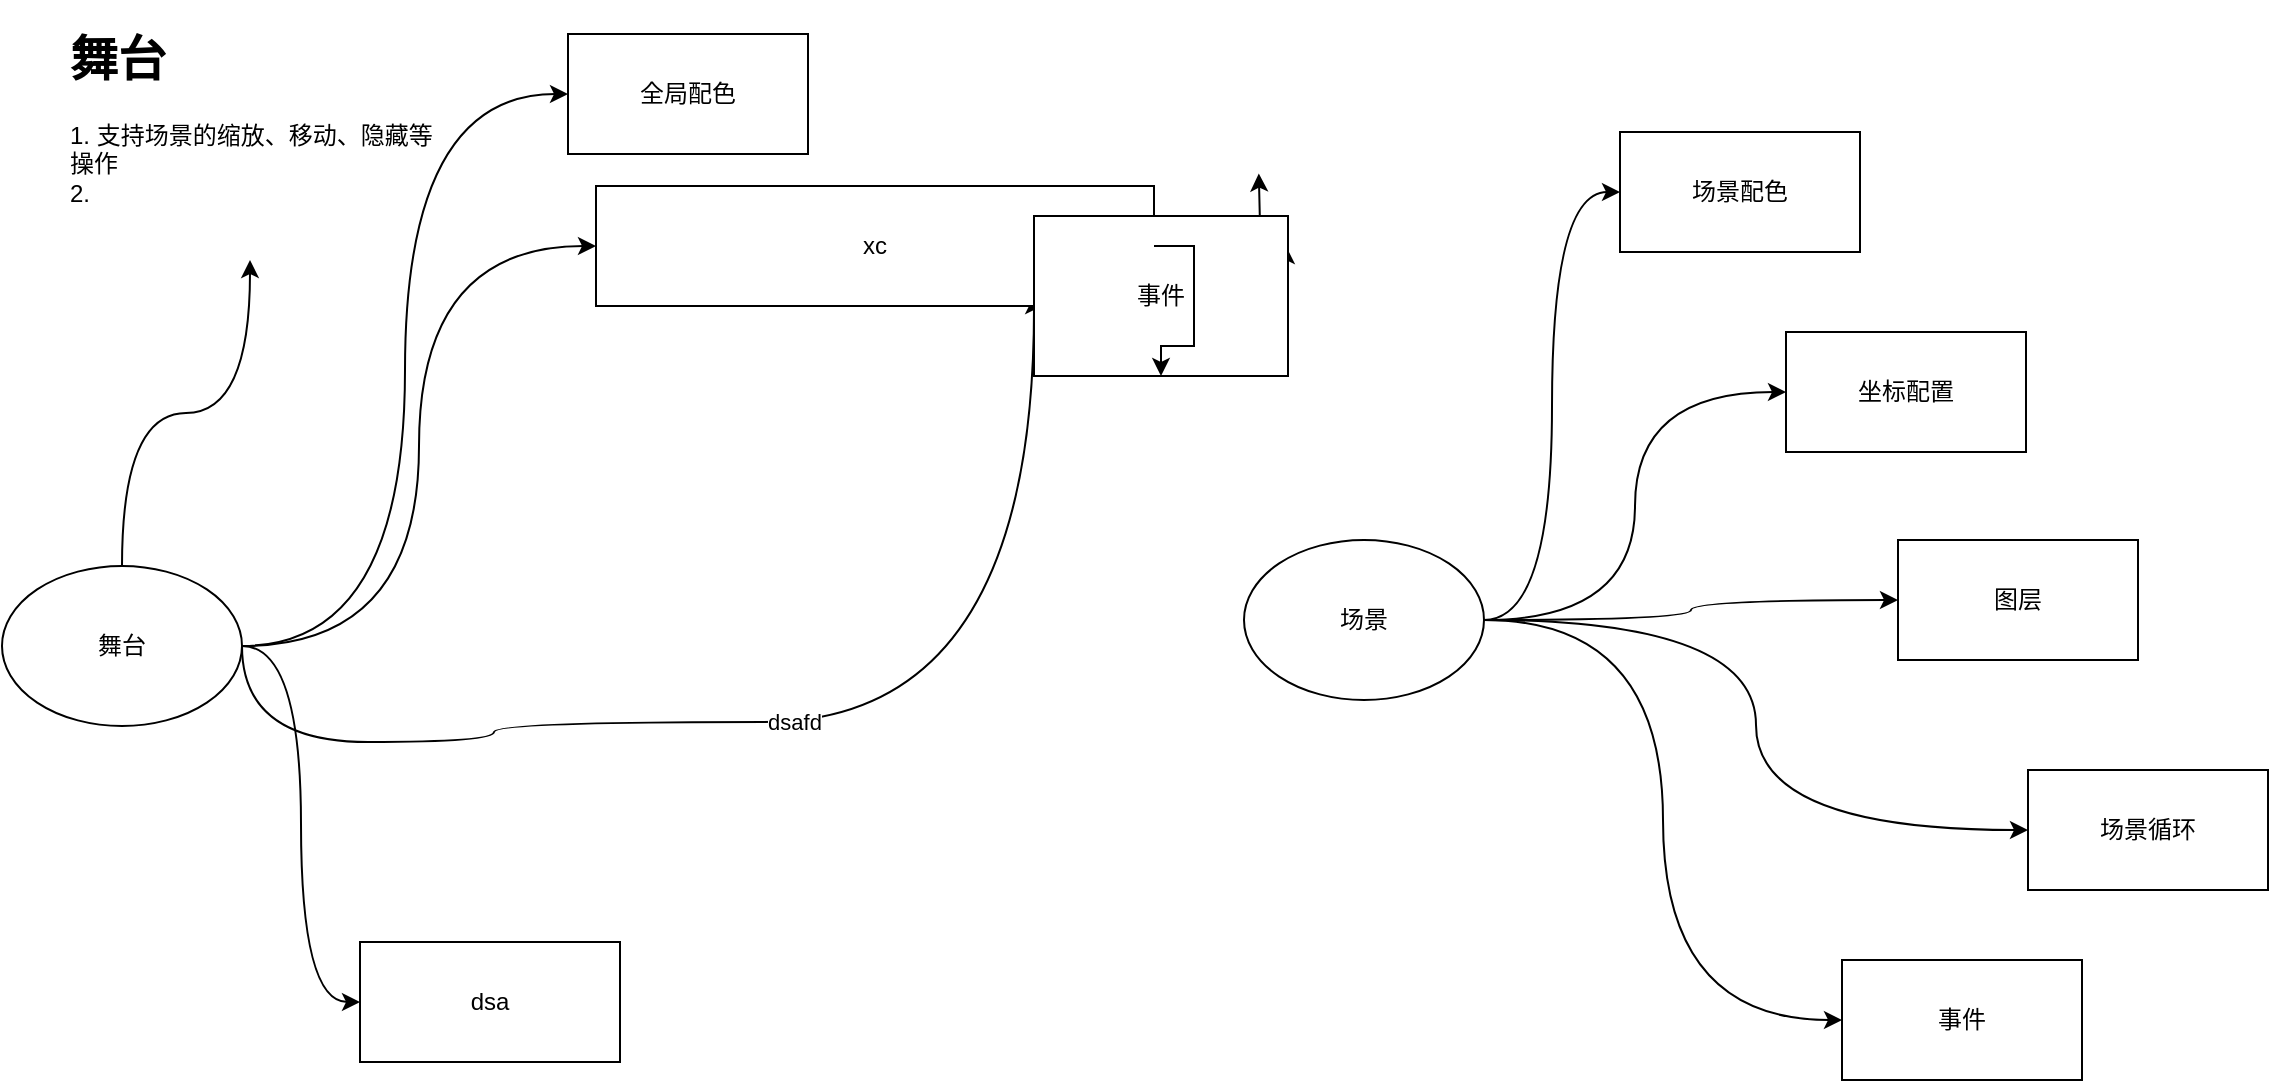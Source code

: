 <mxfile>
    <diagram id="MqgSHqqTT8H0jntzDuYX" name="Page-1">
        <mxGraphModel dx="2522" dy="975" grid="0" gridSize="10" guides="0" tooltips="1" connect="1" arrows="1" fold="1" page="0" pageScale="1" pageWidth="827" pageHeight="1169" math="0" shadow="0">
            <root>
                <mxCell id="0"/>
                <mxCell id="1" parent="0"/>
                <mxCell id="104" style="edgeStyle=orthogonalEdgeStyle;rounded=0;orthogonalLoop=1;jettySize=auto;html=1;exitX=1;exitY=0.5;exitDx=0;exitDy=0;entryX=0;entryY=0.5;entryDx=0;entryDy=0;curved=1;" parent="1" source="99" target="100" edge="1">
                    <mxGeometry relative="1" as="geometry"/>
                </mxCell>
                <mxCell id="105" style="edgeStyle=orthogonalEdgeStyle;curved=1;rounded=0;orthogonalLoop=1;jettySize=auto;html=1;exitX=1;exitY=0.5;exitDx=0;exitDy=0;entryX=0;entryY=0.5;entryDx=0;entryDy=0;" parent="1" source="99" target="101" edge="1">
                    <mxGeometry relative="1" as="geometry"/>
                </mxCell>
                <mxCell id="106" style="edgeStyle=orthogonalEdgeStyle;curved=1;rounded=0;orthogonalLoop=1;jettySize=auto;html=1;exitX=1;exitY=0.5;exitDx=0;exitDy=0;entryX=0;entryY=0.5;entryDx=0;entryDy=0;" parent="1" source="99" target="102" edge="1">
                    <mxGeometry relative="1" as="geometry"/>
                </mxCell>
                <mxCell id="107" value="dsafd" style="edgeStyle=orthogonalEdgeStyle;curved=1;rounded=0;orthogonalLoop=1;jettySize=auto;html=1;exitX=1;exitY=0.5;exitDx=0;exitDy=0;entryX=0;entryY=0.5;entryDx=0;entryDy=0;" parent="1" source="99" target="103" edge="1">
                    <mxGeometry relative="1" as="geometry">
                        <Array as="points">
                            <mxPoint x="-1160" y="290"/>
                            <mxPoint x="-1034" y="290"/>
                            <mxPoint x="-1034" y="280"/>
                        </Array>
                    </mxGeometry>
                </mxCell>
                <mxCell id="123" style="edgeStyle=orthogonalEdgeStyle;curved=1;rounded=0;orthogonalLoop=1;jettySize=auto;html=1;entryX=0.5;entryY=1;entryDx=0;entryDy=0;" parent="1" source="99" target="124" edge="1">
                    <mxGeometry relative="1" as="geometry">
                        <mxPoint x="-1129.941" y="57" as="targetPoint"/>
                    </mxGeometry>
                </mxCell>
                <mxCell id="99" value="舞台" style="ellipse;whiteSpace=wrap;html=1;" parent="1" vertex="1">
                    <mxGeometry x="-1280" y="202" width="120" height="80" as="geometry"/>
                </mxCell>
                <mxCell id="100" value="全局配色" style="rounded=0;whiteSpace=wrap;html=1;" parent="1" vertex="1">
                    <mxGeometry x="-997" y="-64" width="120" height="60" as="geometry"/>
                </mxCell>
                <mxCell id="128" style="edgeStyle=orthogonalEdgeStyle;rounded=0;orthogonalLoop=1;jettySize=auto;html=1;exitX=1;exitY=0.5;exitDx=0;exitDy=0;" edge="1" parent="1" source="103">
                    <mxGeometry relative="1" as="geometry">
                        <mxPoint x="-638.0" y="42" as="targetPoint"/>
                    </mxGeometry>
                </mxCell>
                <mxCell id="129" style="edgeStyle=orthogonalEdgeStyle;rounded=0;orthogonalLoop=1;jettySize=auto;html=1;exitX=1;exitY=0.25;exitDx=0;exitDy=0;" edge="1" parent="1" source="101">
                    <mxGeometry relative="1" as="geometry">
                        <mxPoint x="-651.6" y="5.8" as="targetPoint"/>
                    </mxGeometry>
                </mxCell>
                <mxCell id="101" value="xc" style="rounded=0;whiteSpace=wrap;html=1;" parent="1" vertex="1">
                    <mxGeometry x="-983" y="12" width="279" height="60" as="geometry"/>
                </mxCell>
                <mxCell id="102" value="dsa" style="rounded=0;whiteSpace=wrap;html=1;" parent="1" vertex="1">
                    <mxGeometry x="-1101" y="390" width="130" height="60" as="geometry"/>
                </mxCell>
                <mxCell id="116" style="edgeStyle=orthogonalEdgeStyle;rounded=0;orthogonalLoop=1;jettySize=auto;html=1;exitX=1;exitY=0.5;exitDx=0;exitDy=0;entryX=0;entryY=0.5;entryDx=0;entryDy=0;curved=1;" parent="1" source="108" target="110" edge="1">
                    <mxGeometry relative="1" as="geometry"/>
                </mxCell>
                <mxCell id="118" style="edgeStyle=orthogonalEdgeStyle;curved=1;rounded=0;orthogonalLoop=1;jettySize=auto;html=1;exitX=1;exitY=0.5;exitDx=0;exitDy=0;entryX=0;entryY=0.5;entryDx=0;entryDy=0;" parent="1" source="108" target="113" edge="1">
                    <mxGeometry relative="1" as="geometry"/>
                </mxCell>
                <mxCell id="119" style="edgeStyle=orthogonalEdgeStyle;curved=1;rounded=0;orthogonalLoop=1;jettySize=auto;html=1;exitX=1;exitY=0.5;exitDx=0;exitDy=0;entryX=0;entryY=0.5;entryDx=0;entryDy=0;" parent="1" source="108" target="112" edge="1">
                    <mxGeometry relative="1" as="geometry"/>
                </mxCell>
                <mxCell id="120" style="edgeStyle=orthogonalEdgeStyle;curved=1;rounded=0;orthogonalLoop=1;jettySize=auto;html=1;exitX=1;exitY=0.5;exitDx=0;exitDy=0;entryX=0;entryY=0.5;entryDx=0;entryDy=0;" parent="1" source="108" target="114" edge="1">
                    <mxGeometry relative="1" as="geometry"/>
                </mxCell>
                <mxCell id="121" style="edgeStyle=orthogonalEdgeStyle;curved=1;rounded=0;orthogonalLoop=1;jettySize=auto;html=1;exitX=1;exitY=0.5;exitDx=0;exitDy=0;entryX=0;entryY=0.5;entryDx=0;entryDy=0;" parent="1" source="108" target="115" edge="1">
                    <mxGeometry relative="1" as="geometry"/>
                </mxCell>
                <mxCell id="108" value="场景" style="ellipse;whiteSpace=wrap;html=1;" parent="1" vertex="1">
                    <mxGeometry x="-659" y="189" width="120" height="80" as="geometry"/>
                </mxCell>
                <mxCell id="110" value="场景配色" style="rounded=0;whiteSpace=wrap;html=1;" parent="1" vertex="1">
                    <mxGeometry x="-471" y="-15" width="120" height="60" as="geometry"/>
                </mxCell>
                <mxCell id="112" value="坐标配置" style="rounded=0;whiteSpace=wrap;html=1;" parent="1" vertex="1">
                    <mxGeometry x="-388" y="85" width="120" height="60" as="geometry"/>
                </mxCell>
                <mxCell id="113" value="图层" style="rounded=0;whiteSpace=wrap;html=1;" parent="1" vertex="1">
                    <mxGeometry x="-332" y="189" width="120" height="60" as="geometry"/>
                </mxCell>
                <mxCell id="114" value="场景循环" style="rounded=0;whiteSpace=wrap;html=1;" parent="1" vertex="1">
                    <mxGeometry x="-267" y="304" width="120" height="60" as="geometry"/>
                </mxCell>
                <mxCell id="115" value="事件" style="rounded=0;whiteSpace=wrap;html=1;" parent="1" vertex="1">
                    <mxGeometry x="-360" y="399" width="120" height="60" as="geometry"/>
                </mxCell>
                <mxCell id="124" value="&lt;h1&gt;舞台&lt;/h1&gt;&lt;div&gt;1. 支持场景的缩放、移动、隐藏等操作&lt;/div&gt;&lt;div&gt;2.&amp;nbsp;&lt;/div&gt;&lt;p&gt;&lt;br&gt;&lt;/p&gt;" style="text;html=1;strokeColor=none;fillColor=none;spacing=5;spacingTop=-20;whiteSpace=wrap;overflow=hidden;rounded=0;" parent="1" vertex="1">
                    <mxGeometry x="-1251" y="-71" width="190" height="120" as="geometry"/>
                </mxCell>
                <mxCell id="103" value="事件" style="rounded=0;whiteSpace=wrap;html=1;" parent="1" vertex="1">
                    <mxGeometry x="-764" y="27" width="127" height="80" as="geometry"/>
                </mxCell>
                <mxCell id="130" style="edgeStyle=orthogonalEdgeStyle;rounded=0;orthogonalLoop=1;jettySize=auto;html=1;exitX=1;exitY=0.5;exitDx=0;exitDy=0;" edge="1" parent="1" source="101" target="103">
                    <mxGeometry relative="1" as="geometry">
                        <mxPoint x="-638.0" y="42" as="targetPoint"/>
                        <mxPoint x="-704" y="42" as="sourcePoint"/>
                    </mxGeometry>
                </mxCell>
            </root>
        </mxGraphModel>
    </diagram>
</mxfile>